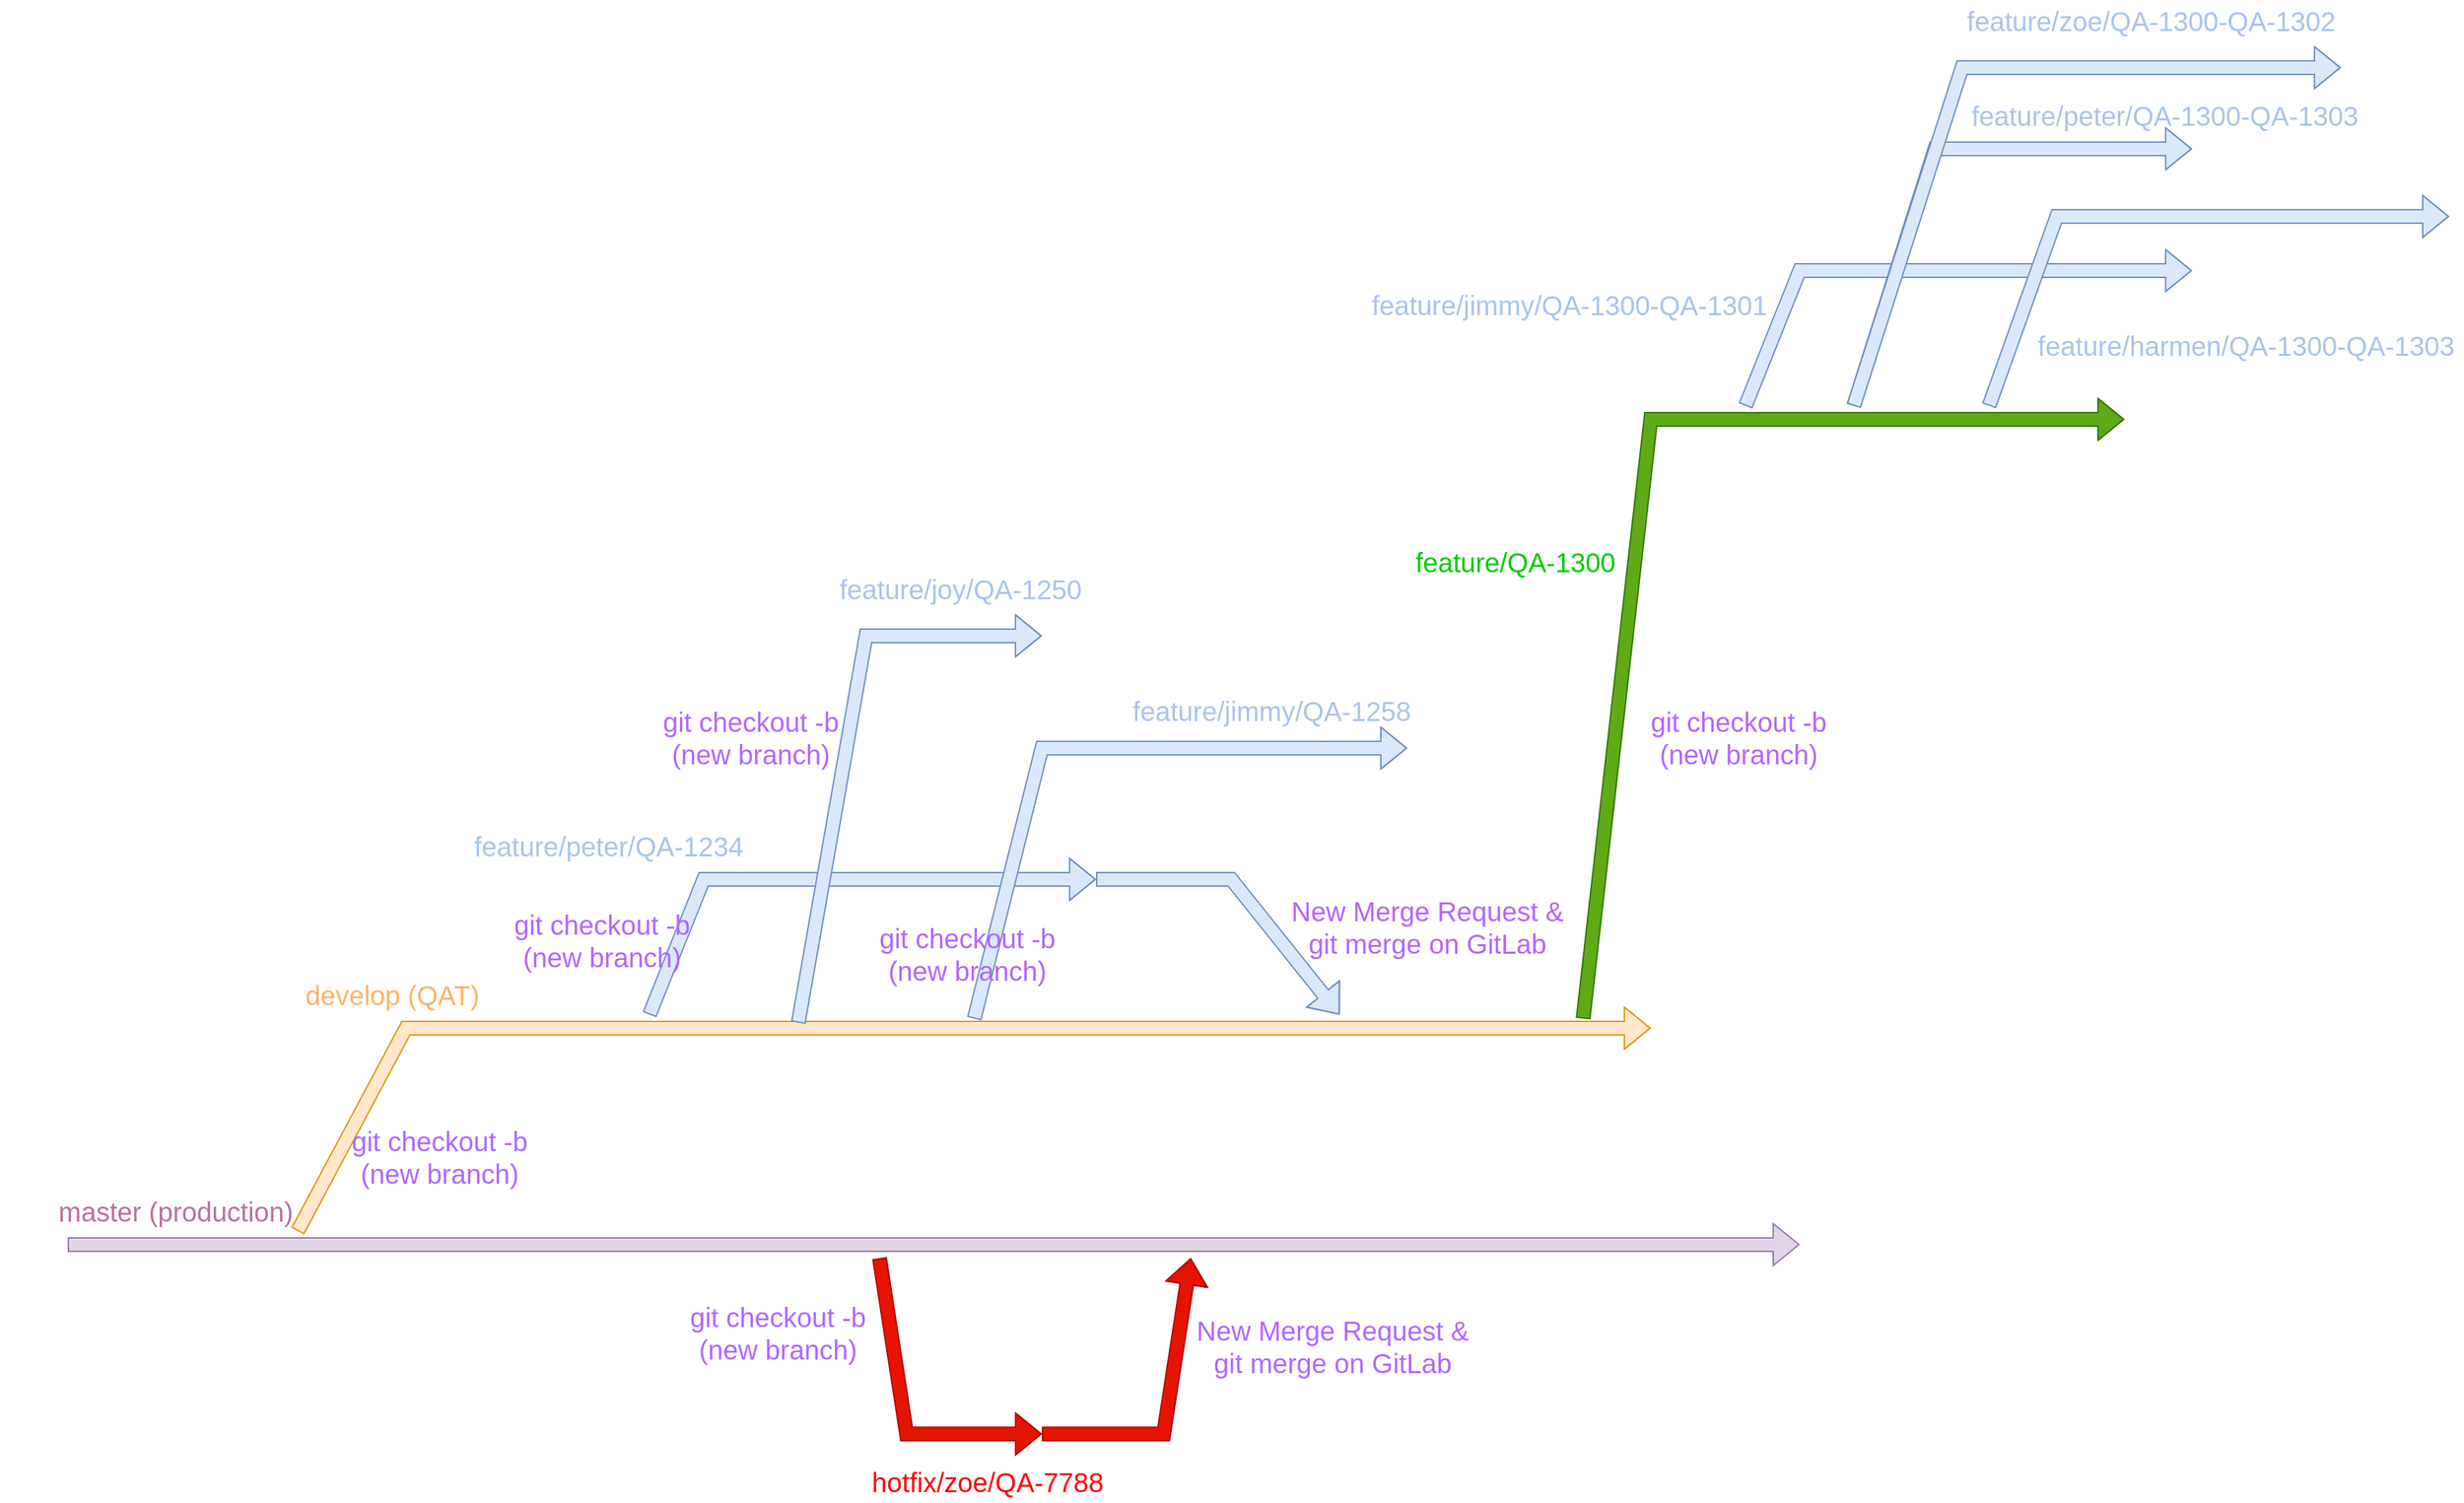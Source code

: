 <mxfile version="15.8.8" type="device" pages="2"><diagram id="j1_Ywkkkwr-P0V25DKhT" name="gitflow"><mxGraphModel dx="946" dy="1720" grid="1" gridSize="10" guides="1" tooltips="1" connect="1" arrows="1" fold="1" page="1" pageScale="1" pageWidth="850" pageHeight="1100" math="0" shadow="0"><root><mxCell id="0"/><mxCell id="1" parent="0"/><mxCell id="sd3-5iBKkik-c3KfGqwl-2" value="" style="shape=flexArrow;endArrow=classic;html=1;rounded=0;fillColor=#e1d5e7;strokeColor=#9673a6;" parent="1" edge="1"><mxGeometry width="50" height="50" relative="1" as="geometry"><mxPoint x="80" y="320" as="sourcePoint"/><mxPoint x="1360" y="320" as="targetPoint"/></mxGeometry></mxCell><mxCell id="sd3-5iBKkik-c3KfGqwl-3" value="&lt;font style=&quot;font-size: 20px&quot;&gt;master (production)&lt;/font&gt;" style="text;html=1;strokeColor=none;fillColor=none;align=center;verticalAlign=middle;whiteSpace=wrap;rounded=0;fontColor=#B5739D;" parent="1" vertex="1"><mxGeometry x="30" y="280" width="260" height="30" as="geometry"/></mxCell><mxCell id="sd3-5iBKkik-c3KfGqwl-4" value="" style="shape=flexArrow;endArrow=classic;html=1;rounded=0;fontSize=20;fontColor=#FFB366;fillColor=#ffe6cc;strokeColor=#d79b00;endSize=6;strokeWidth=1;" parent="1" edge="1"><mxGeometry width="50" height="50" relative="1" as="geometry"><mxPoint x="250" y="310" as="sourcePoint"/><mxPoint x="1250" y="160" as="targetPoint"/><Array as="points"><mxPoint x="330" y="160"/></Array></mxGeometry></mxCell><mxCell id="sd3-5iBKkik-c3KfGqwl-5" value="" style="shape=flexArrow;endArrow=classic;html=1;rounded=0;fontSize=20;fontColor=#FFB366;strokeWidth=1;fillColor=#dae8fc;strokeColor=#6c8ebf;" parent="1" edge="1"><mxGeometry width="50" height="50" relative="1" as="geometry"><mxPoint x="510" y="150" as="sourcePoint"/><mxPoint x="840" y="50" as="targetPoint"/><Array as="points"><mxPoint x="550" y="50"/></Array></mxGeometry></mxCell><mxCell id="sd3-5iBKkik-c3KfGqwl-6" value="" style="shape=flexArrow;endArrow=classic;html=1;rounded=0;fontSize=20;fontColor=#FFB366;strokeWidth=1;fillColor=#dae8fc;strokeColor=#6c8ebf;" parent="1" edge="1"><mxGeometry width="50" height="50" relative="1" as="geometry"><mxPoint x="750" y="153" as="sourcePoint"/><mxPoint x="1070" y="-47" as="targetPoint"/><Array as="points"><mxPoint x="800" y="-47"/></Array></mxGeometry></mxCell><mxCell id="sd3-5iBKkik-c3KfGqwl-7" value="" style="shape=flexArrow;endArrow=classic;html=1;rounded=0;fontSize=20;fontColor=#FFB366;strokeWidth=1;fillColor=#dae8fc;strokeColor=#6c8ebf;" parent="1" edge="1"><mxGeometry width="50" height="50" relative="1" as="geometry"><mxPoint x="840" y="50" as="sourcePoint"/><mxPoint x="1020" y="150" as="targetPoint"/><Array as="points"><mxPoint x="940" y="50"/></Array></mxGeometry></mxCell><mxCell id="sd3-5iBKkik-c3KfGqwl-8" value="" style="shape=flexArrow;endArrow=classic;html=1;rounded=0;fontSize=20;fontColor=#FFB366;strokeWidth=1;fillColor=#dae8fc;strokeColor=#6c8ebf;" parent="1" edge="1"><mxGeometry width="50" height="50" relative="1" as="geometry"><mxPoint x="620" y="156" as="sourcePoint"/><mxPoint x="800" y="-130" as="targetPoint"/><Array as="points"><mxPoint x="670" y="-130"/></Array></mxGeometry></mxCell><mxCell id="sd3-5iBKkik-c3KfGqwl-9" value="&lt;font style=&quot;font-size: 20px&quot;&gt;develop (QAT)&lt;/font&gt;" style="text;html=1;strokeColor=none;fillColor=none;align=center;verticalAlign=middle;whiteSpace=wrap;rounded=0;fontColor=#FFB366;" parent="1" vertex="1"><mxGeometry x="200" y="120" width="240" height="30" as="geometry"/></mxCell><mxCell id="sd3-5iBKkik-c3KfGqwl-10" value="&lt;span style=&quot;font-size: 20px&quot;&gt;feature/peter/QA-1234&lt;/span&gt;" style="text;html=1;strokeColor=none;fillColor=none;align=center;verticalAlign=middle;whiteSpace=wrap;rounded=0;fontColor=#A9C4EB;" parent="1" vertex="1"><mxGeometry x="360" y="10" width="240" height="30" as="geometry"/></mxCell><mxCell id="sd3-5iBKkik-c3KfGqwl-11" value="&lt;span style=&quot;font-size: 20px&quot;&gt;feature/joy/QA-1250&lt;/span&gt;" style="text;html=1;strokeColor=none;fillColor=none;align=center;verticalAlign=middle;whiteSpace=wrap;rounded=0;fontColor=#A9C4EB;" parent="1" vertex="1"><mxGeometry x="620" y="-180" width="240" height="30" as="geometry"/></mxCell><mxCell id="sd3-5iBKkik-c3KfGqwl-12" value="&lt;span style=&quot;font-size: 20px&quot;&gt;feature/jimmy/QA-1258&lt;/span&gt;" style="text;html=1;strokeColor=none;fillColor=none;align=center;verticalAlign=middle;whiteSpace=wrap;rounded=0;fontColor=#A9C4EB;" parent="1" vertex="1"><mxGeometry x="850" y="-90" width="240" height="30" as="geometry"/></mxCell><mxCell id="sd3-5iBKkik-c3KfGqwl-13" value="" style="shape=flexArrow;endArrow=classic;html=1;rounded=0;fontSize=20;fontColor=#A9C4EB;strokeWidth=1;fillColor=#e51400;strokeColor=#B20000;" parent="1" edge="1"><mxGeometry width="50" height="50" relative="1" as="geometry"><mxPoint x="680" y="330" as="sourcePoint"/><mxPoint x="800" y="460" as="targetPoint"/><Array as="points"><mxPoint x="700" y="460"/></Array></mxGeometry></mxCell><mxCell id="sd3-5iBKkik-c3KfGqwl-15" value="" style="shape=flexArrow;endArrow=classic;html=1;rounded=0;fontSize=20;fontColor=#A9C4EB;strokeWidth=1;fillColor=#e51400;strokeColor=#B20000;" parent="1" edge="1"><mxGeometry width="50" height="50" relative="1" as="geometry"><mxPoint x="800" y="460" as="sourcePoint"/><mxPoint x="910" y="330" as="targetPoint"/><Array as="points"><mxPoint x="890" y="460"/></Array></mxGeometry></mxCell><mxCell id="sd3-5iBKkik-c3KfGqwl-16" value="&lt;span style=&quot;font-size: 20px&quot;&gt;hotfix/zoe/QA-7788&lt;/span&gt;" style="text;html=1;strokeColor=none;fillColor=none;align=center;verticalAlign=middle;whiteSpace=wrap;rounded=0;fontColor=#FF0000;" parent="1" vertex="1"><mxGeometry x="640" y="480" width="240" height="30" as="geometry"/></mxCell><mxCell id="sd3-5iBKkik-c3KfGqwl-17" value="git checkout -b (new branch)" style="text;html=1;strokeColor=none;fillColor=none;align=center;verticalAlign=middle;whiteSpace=wrap;rounded=0;fontSize=20;fontColor=#B266FF;" parent="1" vertex="1"><mxGeometry x="270" y="240" width="170" height="30" as="geometry"/></mxCell><mxCell id="sd3-5iBKkik-c3KfGqwl-18" value="git checkout -b (new branch)" style="text;html=1;strokeColor=none;fillColor=none;align=center;verticalAlign=middle;whiteSpace=wrap;rounded=0;fontSize=20;fontColor=#B266FF;" parent="1" vertex="1"><mxGeometry x="390" y="80" width="170" height="30" as="geometry"/></mxCell><mxCell id="sd3-5iBKkik-c3KfGqwl-19" value="git checkout -b (new branch)" style="text;html=1;strokeColor=none;fillColor=none;align=center;verticalAlign=middle;whiteSpace=wrap;rounded=0;fontSize=20;fontColor=#B266FF;" parent="1" vertex="1"><mxGeometry x="520" y="370" width="170" height="30" as="geometry"/></mxCell><mxCell id="sd3-5iBKkik-c3KfGqwl-20" value="git checkout -b (new branch)" style="text;html=1;strokeColor=none;fillColor=none;align=center;verticalAlign=middle;whiteSpace=wrap;rounded=0;fontSize=20;fontColor=#B266FF;" parent="1" vertex="1"><mxGeometry x="500" y="-70" width="170" height="30" as="geometry"/></mxCell><mxCell id="sd3-5iBKkik-c3KfGqwl-21" value="git checkout -b (new branch)" style="text;html=1;strokeColor=none;fillColor=none;align=center;verticalAlign=middle;whiteSpace=wrap;rounded=0;fontSize=20;fontColor=#B266FF;" parent="1" vertex="1"><mxGeometry x="660" y="90" width="170" height="30" as="geometry"/></mxCell><mxCell id="sd3-5iBKkik-c3KfGqwl-22" value="New Merge Request &amp;amp;&lt;br&gt;git merge on GitLab" style="text;html=1;strokeColor=none;fillColor=none;align=center;verticalAlign=middle;whiteSpace=wrap;rounded=0;fontSize=20;fontColor=#B266FF;" parent="1" vertex="1"><mxGeometry x="980" y="70" width="210" height="30" as="geometry"/></mxCell><mxCell id="sd3-5iBKkik-c3KfGqwl-24" value="New Merge Request &amp;amp;&lt;br&gt;git merge on GitLab" style="text;html=1;strokeColor=none;fillColor=none;align=center;verticalAlign=middle;whiteSpace=wrap;rounded=0;fontSize=20;fontColor=#B266FF;" parent="1" vertex="1"><mxGeometry x="910" y="380" width="210" height="30" as="geometry"/></mxCell><mxCell id="sd3-5iBKkik-c3KfGqwl-25" value="" style="shape=flexArrow;endArrow=classic;html=1;rounded=0;fontSize=20;fontColor=#FFB366;strokeWidth=1;fillColor=#60a917;strokeColor=#2D7600;" parent="1" edge="1"><mxGeometry width="50" height="50" relative="1" as="geometry"><mxPoint x="1200" y="153" as="sourcePoint"/><mxPoint x="1600" y="-290" as="targetPoint"/><Array as="points"><mxPoint x="1250" y="-290"/></Array></mxGeometry></mxCell><mxCell id="sd3-5iBKkik-c3KfGqwl-26" value="&lt;span style=&quot;font-size: 20px&quot;&gt;feature/QA-1300&lt;/span&gt;" style="text;html=1;strokeColor=none;fillColor=none;align=center;verticalAlign=middle;whiteSpace=wrap;rounded=0;fontColor=#00CC00;" parent="1" vertex="1"><mxGeometry x="1030" y="-200" width="240" height="30" as="geometry"/></mxCell><mxCell id="sd3-5iBKkik-c3KfGqwl-27" value="" style="shape=flexArrow;endArrow=classic;html=1;rounded=0;fontSize=20;fontColor=#FFB366;strokeWidth=1;fillColor=#dae8fc;strokeColor=#6c8ebf;" parent="1" edge="1"><mxGeometry width="50" height="50" relative="1" as="geometry"><mxPoint x="1320" y="-300" as="sourcePoint"/><mxPoint x="1650" y="-400" as="targetPoint"/><Array as="points"><mxPoint x="1360" y="-400"/></Array></mxGeometry></mxCell><mxCell id="sd3-5iBKkik-c3KfGqwl-28" value="" style="shape=flexArrow;endArrow=classic;html=1;rounded=0;fontSize=20;fontColor=#FFB366;strokeWidth=1;fillColor=#dae8fc;strokeColor=#6c8ebf;" parent="1" edge="1"><mxGeometry width="50" height="50" relative="1" as="geometry"><mxPoint x="1400" y="-300" as="sourcePoint"/><mxPoint x="1650" y="-490" as="targetPoint"/><Array as="points"><mxPoint x="1460" y="-490"/></Array></mxGeometry></mxCell><mxCell id="sd3-5iBKkik-c3KfGqwl-29" value="" style="shape=flexArrow;endArrow=classic;html=1;rounded=0;fontSize=20;fontColor=#FFB366;strokeWidth=1;fillColor=#dae8fc;strokeColor=#6c8ebf;" parent="1" edge="1"><mxGeometry width="50" height="50" relative="1" as="geometry"><mxPoint x="1400" y="-300" as="sourcePoint"/><mxPoint x="1760" y="-550" as="targetPoint"/><Array as="points"><mxPoint x="1480" y="-550"/></Array></mxGeometry></mxCell><mxCell id="sd3-5iBKkik-c3KfGqwl-30" value="" style="shape=flexArrow;endArrow=classic;html=1;rounded=0;fontSize=20;fontColor=#FFB366;strokeWidth=1;fillColor=#dae8fc;strokeColor=#6c8ebf;" parent="1" edge="1"><mxGeometry width="50" height="50" relative="1" as="geometry"><mxPoint x="1500" y="-300" as="sourcePoint"/><mxPoint x="1840" y="-440" as="targetPoint"/><Array as="points"><mxPoint x="1550" y="-440"/></Array></mxGeometry></mxCell><mxCell id="sd3-5iBKkik-c3KfGqwl-31" value="&lt;span style=&quot;font-size: 20px&quot;&gt;feature/jimmy/QA-1300-QA-1301&lt;/span&gt;" style="text;html=1;strokeColor=none;fillColor=none;align=center;verticalAlign=middle;whiteSpace=wrap;rounded=0;fontColor=#A9C4EB;" parent="1" vertex="1"><mxGeometry x="1030" y="-390" width="320" height="30" as="geometry"/></mxCell><mxCell id="sd3-5iBKkik-c3KfGqwl-32" value="&lt;span style=&quot;font-size: 20px&quot;&gt;feature/zoe/QA-1300-QA-1302&lt;/span&gt;" style="text;html=1;strokeColor=none;fillColor=none;align=center;verticalAlign=middle;whiteSpace=wrap;rounded=0;fontColor=#A9C4EB;" parent="1" vertex="1"><mxGeometry x="1460" y="-600" width="320" height="30" as="geometry"/></mxCell><mxCell id="sd3-5iBKkik-c3KfGqwl-33" value="&lt;span style=&quot;font-size: 20px&quot;&gt;feature/peter/QA-1300-QA-1303&lt;/span&gt;" style="text;html=1;strokeColor=none;fillColor=none;align=center;verticalAlign=middle;whiteSpace=wrap;rounded=0;fontColor=#A9C4EB;" parent="1" vertex="1"><mxGeometry x="1470" y="-530" width="320" height="30" as="geometry"/></mxCell><mxCell id="sd3-5iBKkik-c3KfGqwl-34" value="&lt;span style=&quot;font-size: 20px&quot;&gt;feature/harmen/QA-1300-QA-1303&lt;/span&gt;" style="text;html=1;strokeColor=none;fillColor=none;align=center;verticalAlign=middle;whiteSpace=wrap;rounded=0;fontColor=#A9C4EB;" parent="1" vertex="1"><mxGeometry x="1530" y="-360" width="320" height="30" as="geometry"/></mxCell><mxCell id="sd3-5iBKkik-c3KfGqwl-35" value="git checkout -b (new branch)" style="text;html=1;strokeColor=none;fillColor=none;align=center;verticalAlign=middle;whiteSpace=wrap;rounded=0;fontSize=20;fontColor=#B266FF;" parent="1" vertex="1"><mxGeometry x="1230" y="-70" width="170" height="30" as="geometry"/></mxCell></root></mxGraphModel></diagram><diagram id="dzKMK2NrqIaTbVfS-E1n" name="better-gitflow-with-ci/cd"><mxGraphModel dx="946" dy="1720" grid="1" gridSize="10" guides="1" tooltips="1" connect="1" arrows="1" fold="1" page="1" pageScale="1" pageWidth="850" pageHeight="1100" math="0" shadow="0"><root><mxCell id="LS86AONZ0lcvcSPDTG4h-0"/><mxCell id="LS86AONZ0lcvcSPDTG4h-1" parent="LS86AONZ0lcvcSPDTG4h-0"/><mxCell id="x-BYsgeH1TnkJEQ6aL5K-0" value="" style="shape=flexArrow;endArrow=classic;html=1;rounded=0;fillColor=#e1d5e7;strokeColor=#9673a6;" parent="LS86AONZ0lcvcSPDTG4h-1" edge="1"><mxGeometry width="50" height="50" relative="1" as="geometry"><mxPoint x="80" y="320" as="sourcePoint"/><mxPoint x="1360" y="320" as="targetPoint"/></mxGeometry></mxCell><mxCell id="iaG5dJTQZUI1TJOYyytY-0" value="" style="shape=flexArrow;endArrow=classic;html=1;rounded=0;fontSize=20;fontColor=#FFB366;fillColor=#ffe6cc;strokeColor=#d79b00;endSize=6;strokeWidth=1;" parent="LS86AONZ0lcvcSPDTG4h-1" edge="1"><mxGeometry width="50" height="50" relative="1" as="geometry"><mxPoint x="250" y="310" as="sourcePoint"/><mxPoint x="1220" y="160" as="targetPoint"/><Array as="points"><mxPoint x="330" y="160"/></Array></mxGeometry></mxCell><mxCell id="kBu2f4DgGCellILdSEFT-0" value="" style="shape=flexArrow;endArrow=classic;html=1;rounded=0;fontSize=20;fontColor=#FFB366;strokeWidth=1;fillColor=#dae8fc;strokeColor=#6c8ebf;" parent="LS86AONZ0lcvcSPDTG4h-1" edge="1"><mxGeometry width="50" height="50" relative="1" as="geometry"><mxPoint x="450" y="150" as="sourcePoint"/><mxPoint x="870" y="50" as="targetPoint"/><Array as="points"><mxPoint x="490" y="50"/></Array></mxGeometry></mxCell><mxCell id="6gmegbW3yDWIjodMD135-0" value="" style="shape=flexArrow;endArrow=classic;html=1;rounded=0;fontSize=20;fontColor=#FFB366;strokeWidth=1;fillColor=#dae8fc;strokeColor=#6c8ebf;exitX=0.5;exitY=1;exitDx=0;exitDy=0;" parent="LS86AONZ0lcvcSPDTG4h-1" source="Nc_u2A6QUVFxBgv8Lxtq-10" edge="1"><mxGeometry width="50" height="50" relative="1" as="geometry"><mxPoint x="1010" y="200" as="sourcePoint"/><mxPoint x="1420" y="270" as="targetPoint"/><Array as="points"><mxPoint x="1050" y="270"/></Array></mxGeometry></mxCell><mxCell id="VZlp_ZSuZD6U7BcPWM1G-0" value="&lt;font style=&quot;font-size: 20px&quot;&gt;master (production)&lt;/font&gt;" style="text;html=1;strokeColor=none;fillColor=none;align=center;verticalAlign=middle;whiteSpace=wrap;rounded=0;fontColor=#B5739D;" parent="LS86AONZ0lcvcSPDTG4h-1" vertex="1"><mxGeometry x="10" y="280" width="260" height="30" as="geometry"/></mxCell><mxCell id="7VOQLG2a7mqAxiGH61iB-0" value="&lt;font style=&quot;font-size: 20px&quot;&gt;develop&lt;/font&gt;" style="text;html=1;strokeColor=none;fillColor=none;align=center;verticalAlign=middle;whiteSpace=wrap;rounded=0;fontColor=#FFB366;" parent="LS86AONZ0lcvcSPDTG4h-1" vertex="1"><mxGeometry x="110" y="180" width="240" height="30" as="geometry"/></mxCell><mxCell id="YgyRLswSSQ42E6aCF1CM-0" value="&lt;span style=&quot;font-size: 20px&quot;&gt;build/v1.0.10&lt;/span&gt;" style="text;html=1;strokeColor=none;fillColor=none;align=center;verticalAlign=middle;whiteSpace=wrap;rounded=0;fontColor=#A9C4EB;" parent="LS86AONZ0lcvcSPDTG4h-1" vertex="1"><mxGeometry x="260" y="70" width="240" height="30" as="geometry"/></mxCell><mxCell id="Nc_u2A6QUVFxBgv8Lxtq-0" value="" style="shape=flexArrow;endArrow=classic;html=1;rounded=0;fontSize=20;fontColor=#00CC00;strokeWidth=1;fillColor=#d5e8d4;strokeColor=#82b366;" parent="LS86AONZ0lcvcSPDTG4h-1" edge="1"><mxGeometry width="50" height="50" relative="1" as="geometry"><mxPoint x="530" y="150" as="sourcePoint"/><mxPoint x="690" y="-190" as="targetPoint"/><Array as="points"><mxPoint x="550" y="-190"/></Array></mxGeometry></mxCell><mxCell id="Nc_u2A6QUVFxBgv8Lxtq-1" value="" style="shape=flexArrow;endArrow=classic;html=1;rounded=0;fontSize=20;fontColor=#00CC00;strokeWidth=1;fillColor=#d5e8d4;strokeColor=#82b366;" parent="LS86AONZ0lcvcSPDTG4h-1" edge="1"><mxGeometry width="50" height="50" relative="1" as="geometry"><mxPoint x="690" y="-190" as="sourcePoint"/><mxPoint x="820" y="40" as="targetPoint"/><Array as="points"><mxPoint x="790" y="-190"/></Array></mxGeometry></mxCell><mxCell id="Nc_u2A6QUVFxBgv8Lxtq-2" value="&lt;span style=&quot;font-size: 20px&quot;&gt;feature/QQ-1001&lt;/span&gt;" style="text;html=1;strokeColor=none;fillColor=none;align=center;verticalAlign=middle;whiteSpace=wrap;rounded=0;fontColor=#009900;" parent="LS86AONZ0lcvcSPDTG4h-1" vertex="1"><mxGeometry x="390" y="-230" width="240" height="30" as="geometry"/></mxCell><mxCell id="Nc_u2A6QUVFxBgv8Lxtq-3" value="" style="shape=flexArrow;endArrow=classic;html=1;rounded=0;fontSize=20;fontColor=#00CC00;strokeWidth=1;fillColor=#d5e8d4;strokeColor=#82b366;" parent="LS86AONZ0lcvcSPDTG4h-1" edge="1"><mxGeometry width="50" height="50" relative="1" as="geometry"><mxPoint x="450" y="150" as="sourcePoint"/><mxPoint x="600" y="-100" as="targetPoint"/><Array as="points"><mxPoint x="470" y="-100"/></Array></mxGeometry></mxCell><mxCell id="Nc_u2A6QUVFxBgv8Lxtq-4" value="" style="shape=flexArrow;endArrow=classic;html=1;rounded=0;fontSize=20;fontColor=#00CC00;strokeWidth=1;fillColor=#d5e8d4;strokeColor=#82b366;" parent="LS86AONZ0lcvcSPDTG4h-1" edge="1"><mxGeometry width="50" height="50" relative="1" as="geometry"><mxPoint x="600" y="-100" as="sourcePoint"/><mxPoint x="720" y="40" as="targetPoint"/><Array as="points"><mxPoint x="700" y="-100"/></Array></mxGeometry></mxCell><mxCell id="Nc_u2A6QUVFxBgv8Lxtq-5" value="&lt;span style=&quot;font-size: 20px&quot;&gt;feature/QQ-1000&lt;/span&gt;" style="text;html=1;strokeColor=none;fillColor=none;align=center;verticalAlign=middle;whiteSpace=wrap;rounded=0;fontColor=#009900;" parent="LS86AONZ0lcvcSPDTG4h-1" vertex="1"><mxGeometry x="290" y="-140" width="240" height="30" as="geometry"/></mxCell><mxCell id="Nc_u2A6QUVFxBgv8Lxtq-6" value="&lt;span style=&quot;font-size: 20px&quot;&gt;build/v1.0.11&lt;/span&gt;" style="text;html=1;strokeColor=none;fillColor=none;align=center;verticalAlign=middle;whiteSpace=wrap;rounded=0;fontColor=#A9C4EB;" parent="LS86AONZ0lcvcSPDTG4h-1" vertex="1"><mxGeometry x="840" y="240" width="240" height="30" as="geometry"/></mxCell><mxCell id="Nc_u2A6QUVFxBgv8Lxtq-7" value="&lt;span style=&quot;font-size: 20px&quot;&gt;tag: release/v1.0.9&lt;/span&gt;" style="text;html=1;strokeColor=none;fillColor=none;align=center;verticalAlign=middle;whiteSpace=wrap;rounded=0;fontColor=#3333FF;" parent="LS86AONZ0lcvcSPDTG4h-1" vertex="1"><mxGeometry x="330" y="180" width="240" height="30" as="geometry"/></mxCell><mxCell id="Nc_u2A6QUVFxBgv8Lxtq-8" value="" style="ellipse;whiteSpace=wrap;html=1;aspect=fixed;fontSize=20;fillColor=#dae8fc;strokeColor=#6c8ebf;" parent="LS86AONZ0lcvcSPDTG4h-1" vertex="1"><mxGeometry x="435" y="140" width="30" height="30" as="geometry"/></mxCell><mxCell id="Nc_u2A6QUVFxBgv8Lxtq-10" value="" style="ellipse;whiteSpace=wrap;html=1;aspect=fixed;fontSize=20;fillColor=#dae8fc;strokeColor=#6c8ebf;" parent="LS86AONZ0lcvcSPDTG4h-1" vertex="1"><mxGeometry x="990" y="160" width="30" height="30" as="geometry"/></mxCell><mxCell id="Nc_u2A6QUVFxBgv8Lxtq-12" value="&lt;span style=&quot;font-size: 20px&quot;&gt;tag: release/v1.0.10&lt;/span&gt;" style="text;html=1;strokeColor=none;fillColor=none;align=center;verticalAlign=middle;whiteSpace=wrap;rounded=0;fontColor=#3333FF;" parent="LS86AONZ0lcvcSPDTG4h-1" vertex="1"><mxGeometry x="830" y="-10" width="240" height="30" as="geometry"/></mxCell><mxCell id="Nc_u2A6QUVFxBgv8Lxtq-13" value="" style="shape=flexArrow;endArrow=classic;html=1;rounded=0;fontSize=20;fontColor=#FFB366;strokeWidth=1;fillColor=#dae8fc;strokeColor=#6c8ebf;" parent="LS86AONZ0lcvcSPDTG4h-1" edge="1"><mxGeometry width="50" height="50" relative="1" as="geometry"><mxPoint x="870" y="50" as="sourcePoint"/><mxPoint x="990" y="150" as="targetPoint"/><Array as="points"><mxPoint x="970" y="50"/></Array></mxGeometry></mxCell><mxCell id="Nc_u2A6QUVFxBgv8Lxtq-14" value="" style="ellipse;whiteSpace=wrap;html=1;aspect=fixed;fontSize=20;fillColor=#dae8fc;strokeColor=#6c8ebf;" parent="LS86AONZ0lcvcSPDTG4h-1" vertex="1"><mxGeometry x="865" y="38" width="30" height="30" as="geometry"/></mxCell><mxCell id="AjVdk6TEhby61zavsNBb-0" value="build branch: &lt;br&gt;&lt;br&gt;1. 基本上，都是要定版了，才從「某一個基準的 tag 或 commit」checkout 出來。&lt;br&gt;2. 隨時可以把要定這一個版本的 commit 或 feature merge 到 build branch。&lt;br&gt;3. docker image build 的觸發，成可以由特定 pattern 的 git tag 觸發。&lt;br&gt;4. 只要 docker image 已經 build 完成，基本上 build branch 就可說刪除。&lt;br&gt;5. 如果臨時說，哪一個 feature 不要在這一版上版，隨時都可以把這個特定版本的 build branch 刪除重新checkout 一條 build branch，再重新把要上的 feature merge 到這個新的 build branch 中。&lt;br&gt;6. 當 image build 成功了，可以不用馬上執行 CD 進行 deploy。&lt;br&gt;7. 當 image build 成了了，可以把 build merge to develop，所以觸發 build 的 tag 就會保存。&lt;br&gt;8. 之後要對某一個環境進行 deployment 的時候，可以使用另一種特定的 pattern 的 tag 去觸發 CD，對該環境進行 deploy。&lt;br&gt;9. 當 deployment 結束之後，再把特定版本的 tag merge 到對應環境別的 branch，譬如: qat branch or staging branch。&lt;br&gt;&lt;font color=&quot;#ff0000&quot;&gt;&lt;br&gt;主要概念為:&lt;br&gt;build 只是臨時性用來決定一個版本的 branch，&lt;b&gt;隨時可以從某一個特定的基準重新建立&lt;/b&gt;出來。&lt;br&gt;然後都是「事情做完了&lt;b&gt;&lt;font style=&quot;font-size: 18px&quot;&gt;之後&lt;/font&gt;&lt;/b&gt;」才把測試過的 commit merge 到 develop，而&lt;b&gt;&lt;font style=&quot;font-size: 18px&quot;&gt;不是&lt;/font&gt;&lt;/b&gt;還沒上版測試&lt;b&gt;&lt;font style=&quot;font-size: 18px&quot;&gt;之前&lt;/font&gt;&lt;/b&gt;，就已經先 merge 進到 develop。&lt;/font&gt;" style="text;html=1;strokeColor=none;fillColor=none;align=left;verticalAlign=middle;whiteSpace=wrap;rounded=0;fontSize=16;fontColor=#3333FF;" parent="LS86AONZ0lcvcSPDTG4h-1" vertex="1"><mxGeometry x="220" y="420" width="790" height="220" as="geometry"/></mxCell><mxCell id="AjVdk6TEhby61zavsNBb-1" value="feature branch:&lt;br&gt;&lt;br&gt;1. 要注意是從哪一個「基準的 commit 或是 tag」checkout 建立出來。&lt;br&gt;2. 隨時都可以把 feature branch merge 到某一個 build branch。&lt;br&gt;3. feature branch 不適合過早刪除掉，並且如果有保留，要記得定期或適當的時機 rebase from develop branch。&lt;br&gt;4. 只有當正式區真的上了這個需求之後，才考慮是否把 feature branch 刪除。&lt;br&gt;5. 此做法仍然可以搭配程式碼 config 中的 feature toggle (開關)，用來決定 runtime 是否啟用此 api function。" style="text;html=1;strokeColor=none;fillColor=none;align=left;verticalAlign=middle;whiteSpace=wrap;rounded=0;fontSize=16;fontColor=#009900;" parent="LS86AONZ0lcvcSPDTG4h-1" vertex="1"><mxGeometry x="220" y="720" width="790" height="220" as="geometry"/></mxCell></root></mxGraphModel></diagram></mxfile>